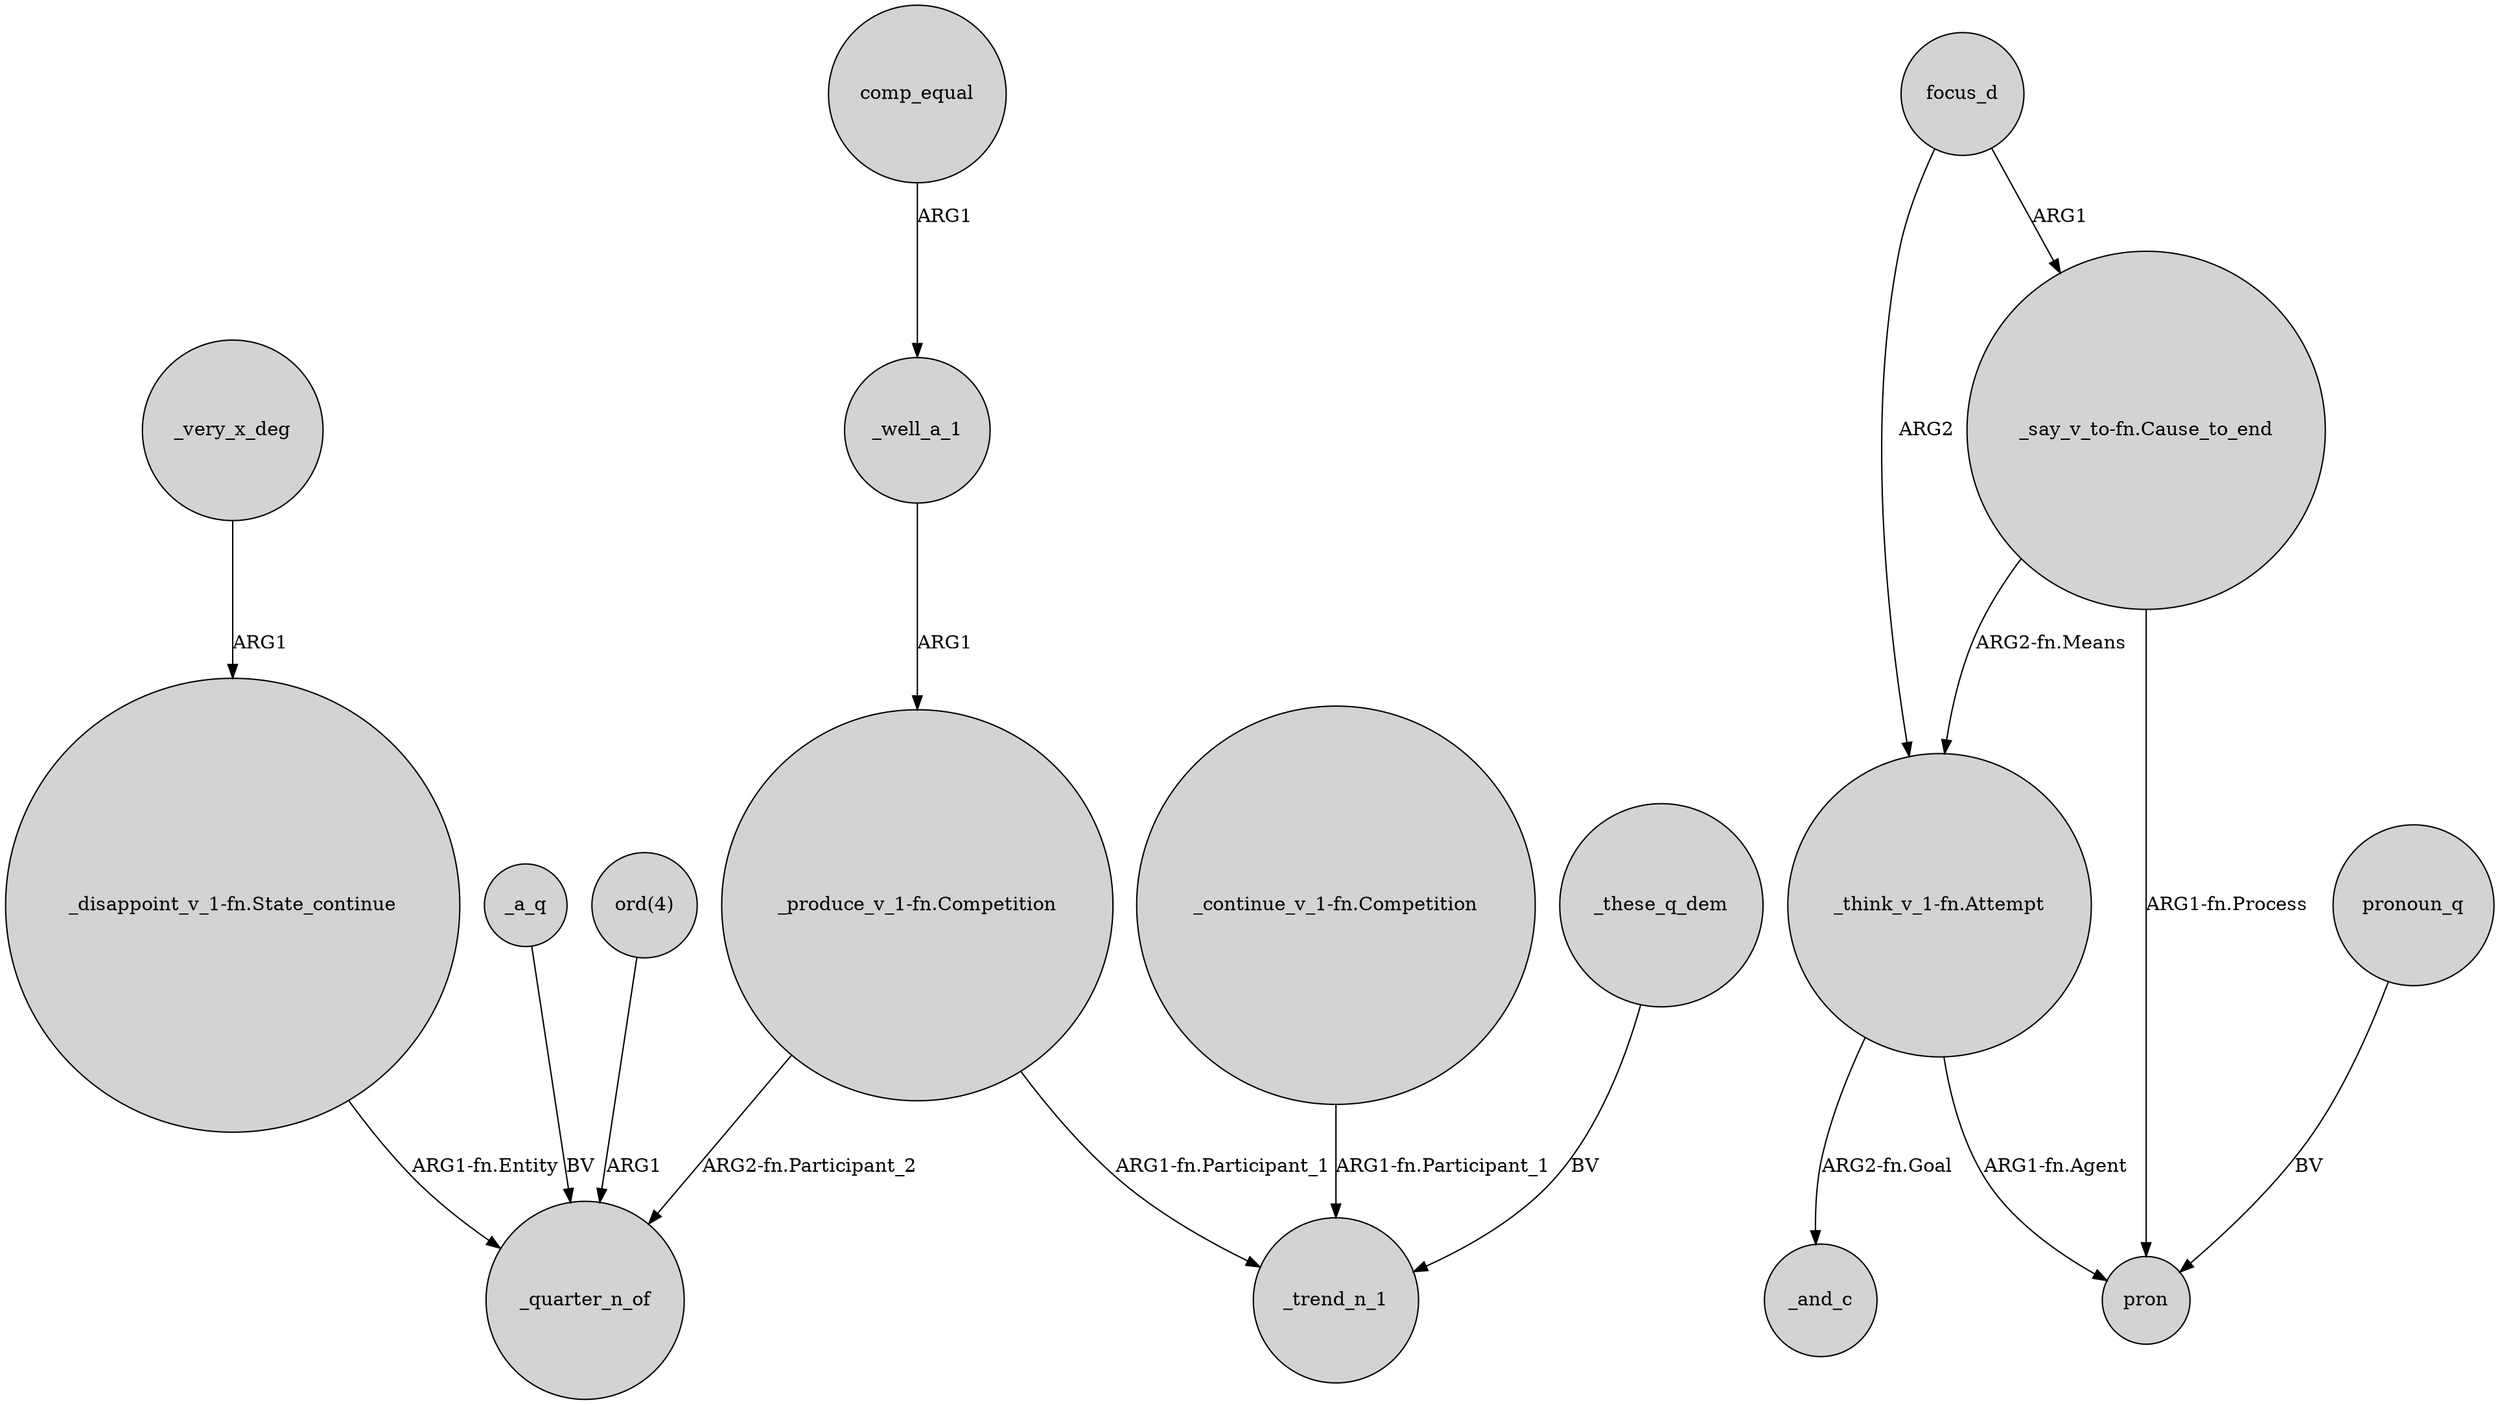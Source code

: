 digraph {
	node [shape=circle style=filled]
	_a_q -> _quarter_n_of [label=BV]
	_these_q_dem -> _trend_n_1 [label=BV]
	comp_equal -> _well_a_1 [label=ARG1]
	"_continue_v_1-fn.Competition" -> _trend_n_1 [label="ARG1-fn.Participant_1"]
	"_disappoint_v_1-fn.State_continue" -> _quarter_n_of [label="ARG1-fn.Entity"]
	focus_d -> "_think_v_1-fn.Attempt" [label=ARG2]
	"_produce_v_1-fn.Competition" -> _quarter_n_of [label="ARG2-fn.Participant_2"]
	"_produce_v_1-fn.Competition" -> _trend_n_1 [label="ARG1-fn.Participant_1"]
	"_say_v_to-fn.Cause_to_end" -> pron [label="ARG1-fn.Process"]
	_very_x_deg -> "_disappoint_v_1-fn.State_continue" [label=ARG1]
	focus_d -> "_say_v_to-fn.Cause_to_end" [label=ARG1]
	_well_a_1 -> "_produce_v_1-fn.Competition" [label=ARG1]
	pronoun_q -> pron [label=BV]
	"_think_v_1-fn.Attempt" -> _and_c [label="ARG2-fn.Goal"]
	"ord(4)" -> _quarter_n_of [label=ARG1]
	"_think_v_1-fn.Attempt" -> pron [label="ARG1-fn.Agent"]
	"_say_v_to-fn.Cause_to_end" -> "_think_v_1-fn.Attempt" [label="ARG2-fn.Means"]
}
